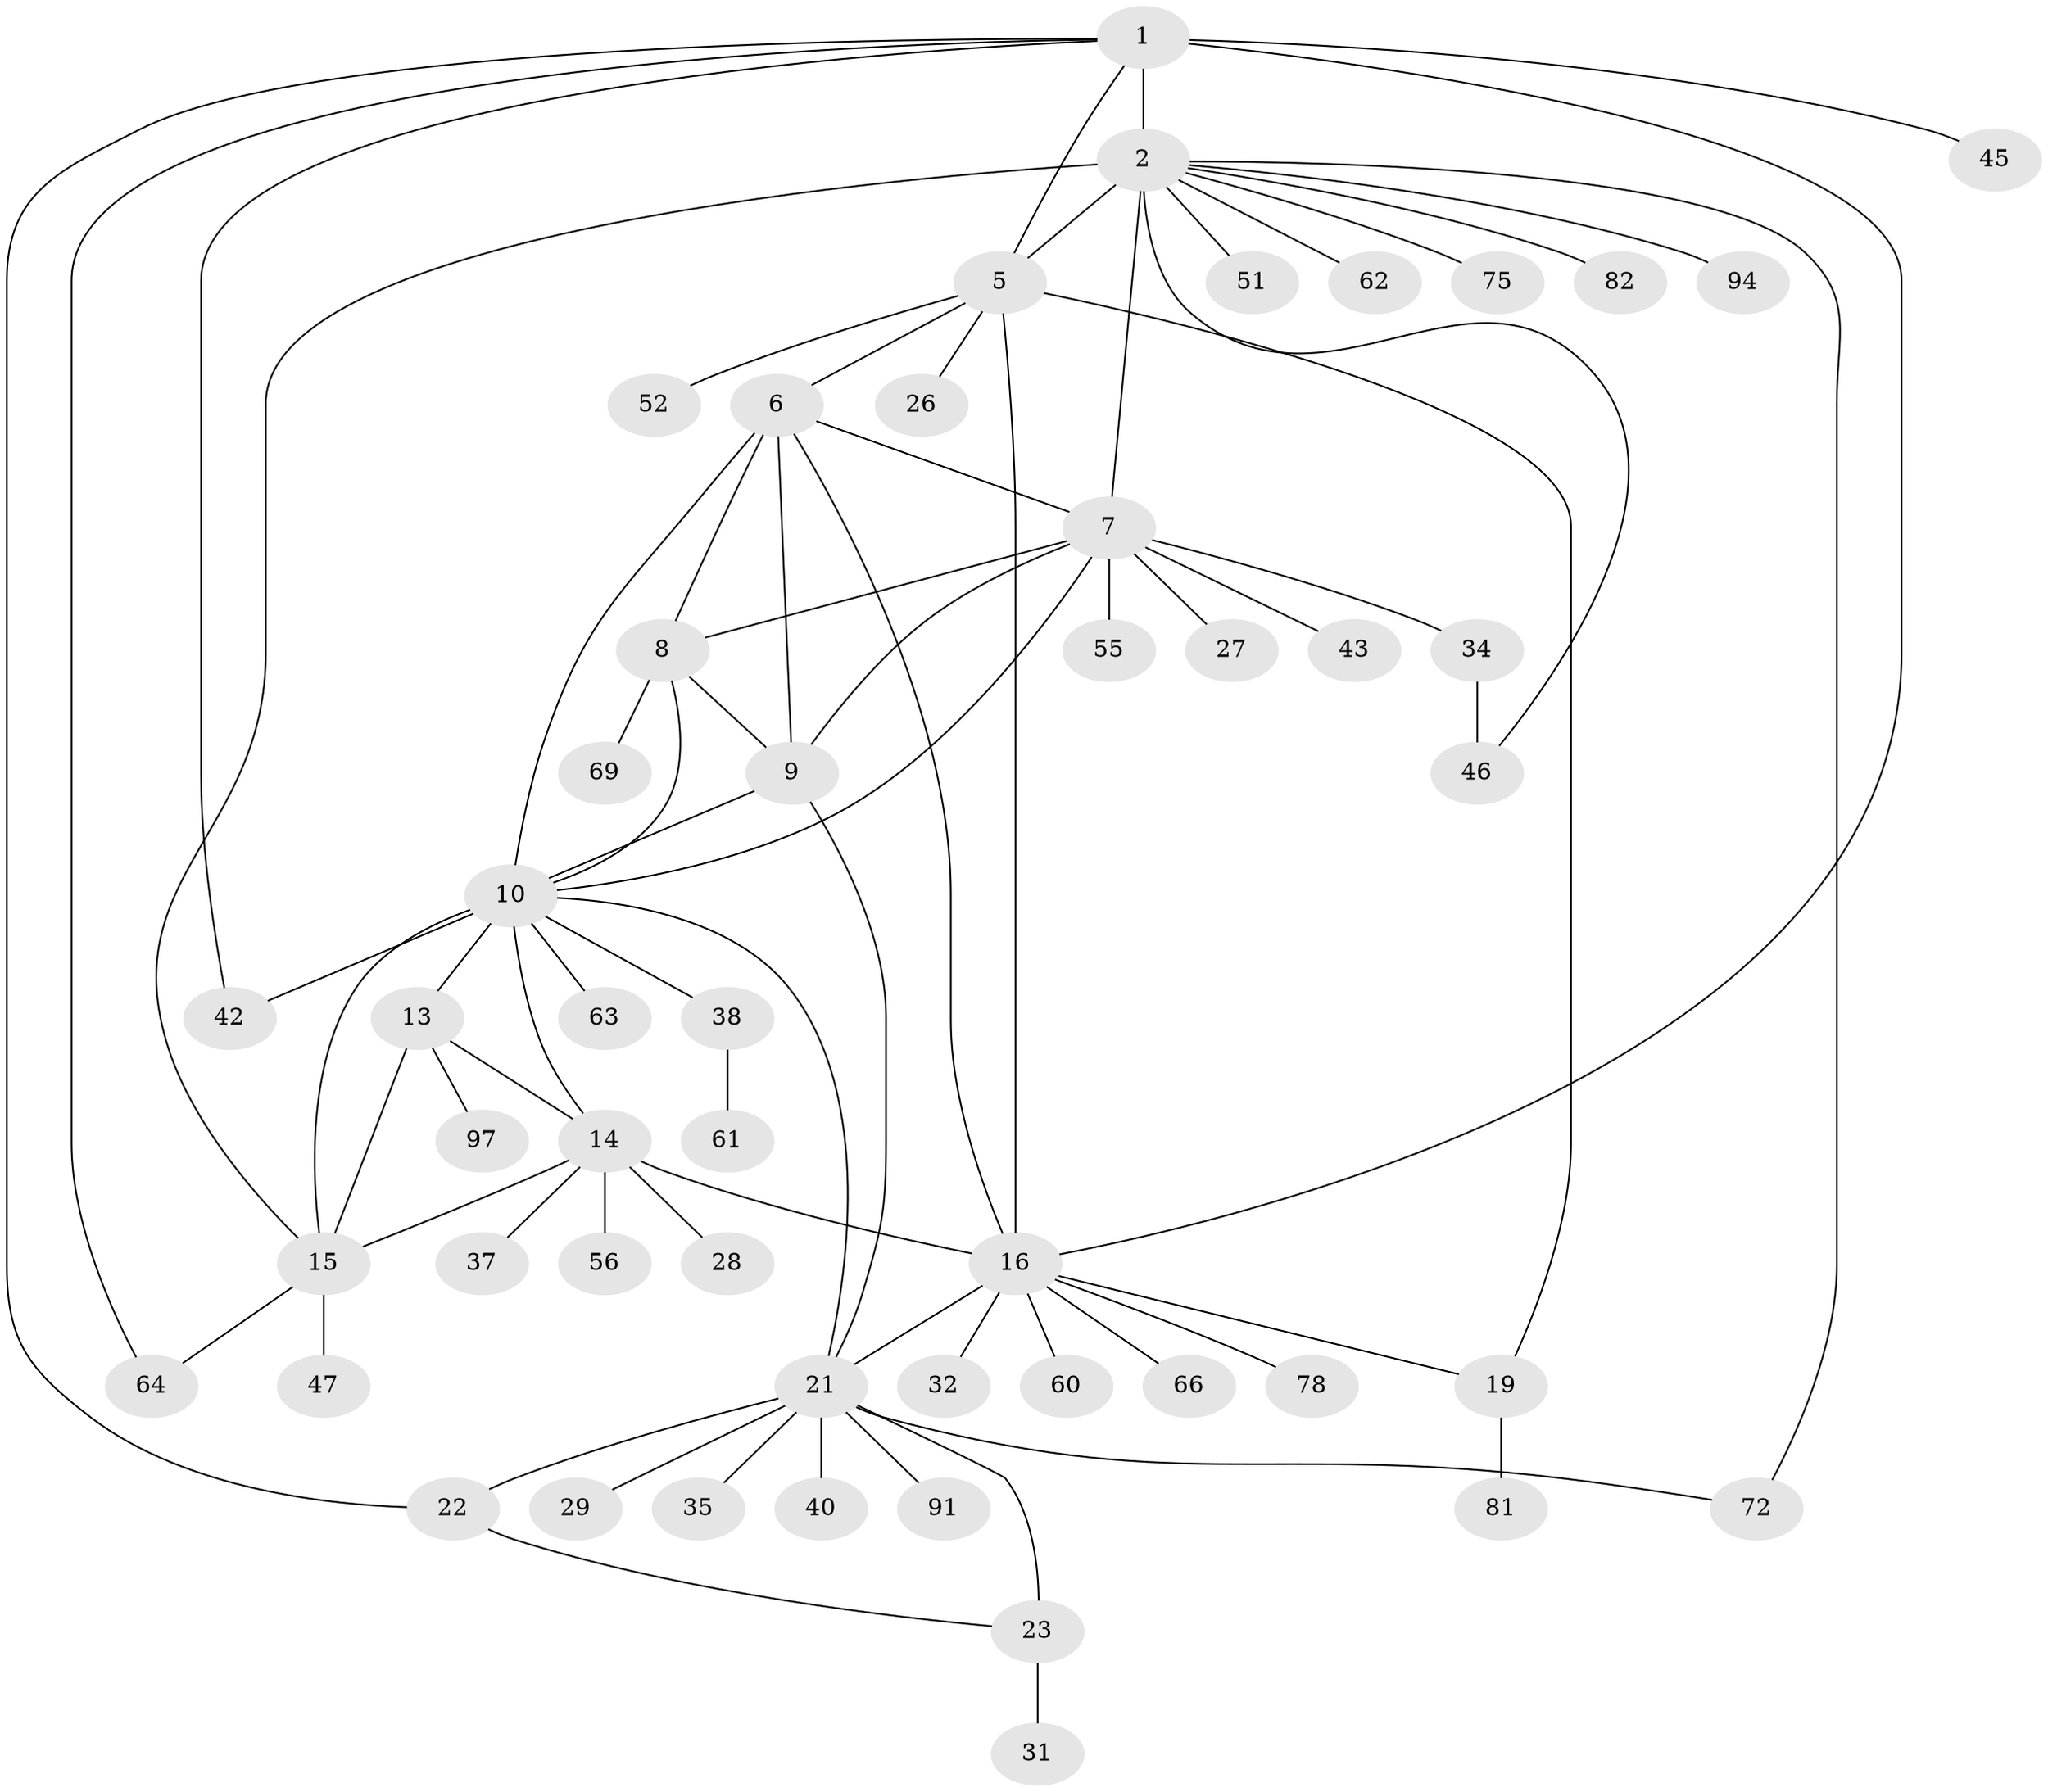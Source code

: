 // original degree distribution, {9: 0.019417475728155338, 8: 0.019417475728155338, 10: 0.009708737864077669, 5: 0.05825242718446602, 7: 0.038834951456310676, 11: 0.009708737864077669, 6: 0.038834951456310676, 14: 0.009708737864077669, 13: 0.009708737864077669, 4: 0.02912621359223301, 12: 0.009708737864077669, 3: 0.04854368932038835, 1: 0.5339805825242718, 2: 0.1650485436893204}
// Generated by graph-tools (version 1.1) at 2025/19/03/04/25 18:19:40]
// undirected, 51 vertices, 74 edges
graph export_dot {
graph [start="1"]
  node [color=gray90,style=filled];
  1;
  2 [super="+3"];
  5 [super="+44+17+74+92"];
  6 [super="+41"];
  7 [super="+54+50"];
  8;
  9;
  10 [super="+11+71+86+76"];
  13;
  14 [super="+39+36+73+90+65+67"];
  15;
  16 [super="+20"];
  19 [super="+30"];
  21 [super="+24"];
  22 [super="+79"];
  23 [super="+83"];
  26 [super="+84+99"];
  27;
  28 [super="+89+85"];
  29;
  31;
  32 [super="+87+70"];
  34;
  35;
  37;
  38 [super="+49"];
  40;
  42 [super="+48"];
  43;
  45;
  46;
  47;
  51 [super="+101"];
  52 [super="+88"];
  55 [super="+102"];
  56;
  60;
  61;
  62 [super="+103"];
  63;
  64;
  66;
  69;
  72;
  75 [super="+93"];
  78;
  81;
  82;
  91;
  94;
  97;
  1 -- 2 [weight=3];
  1 -- 5;
  1 -- 22;
  1 -- 42;
  1 -- 45;
  1 -- 64;
  1 -- 16;
  2 -- 5 [weight=3];
  2 -- 15;
  2 -- 46;
  2 -- 51;
  2 -- 94;
  2 -- 7;
  2 -- 72;
  2 -- 75;
  2 -- 82;
  2 -- 62;
  5 -- 16 [weight=5];
  5 -- 19 [weight=2];
  5 -- 6;
  5 -- 52;
  5 -- 26;
  6 -- 7;
  6 -- 8;
  6 -- 9;
  6 -- 10 [weight=2];
  6 -- 16;
  7 -- 8;
  7 -- 9;
  7 -- 10;
  7 -- 27;
  7 -- 34;
  7 -- 43;
  7 -- 55;
  8 -- 9;
  8 -- 10;
  8 -- 69;
  9 -- 10;
  9 -- 21;
  10 -- 42;
  10 -- 38;
  10 -- 13 [weight=2];
  10 -- 14 [weight=2];
  10 -- 15 [weight=2];
  10 -- 63;
  10 -- 21;
  13 -- 14;
  13 -- 15;
  13 -- 97;
  14 -- 15;
  14 -- 28;
  14 -- 37;
  14 -- 56;
  14 -- 16;
  15 -- 47;
  15 -- 64;
  16 -- 19 [weight=2];
  16 -- 32;
  16 -- 66;
  16 -- 78;
  16 -- 60;
  16 -- 21;
  19 -- 81;
  21 -- 22 [weight=3];
  21 -- 23 [weight=3];
  21 -- 35;
  21 -- 40;
  21 -- 72;
  21 -- 91;
  21 -- 29;
  22 -- 23;
  23 -- 31;
  34 -- 46;
  38 -- 61;
}
